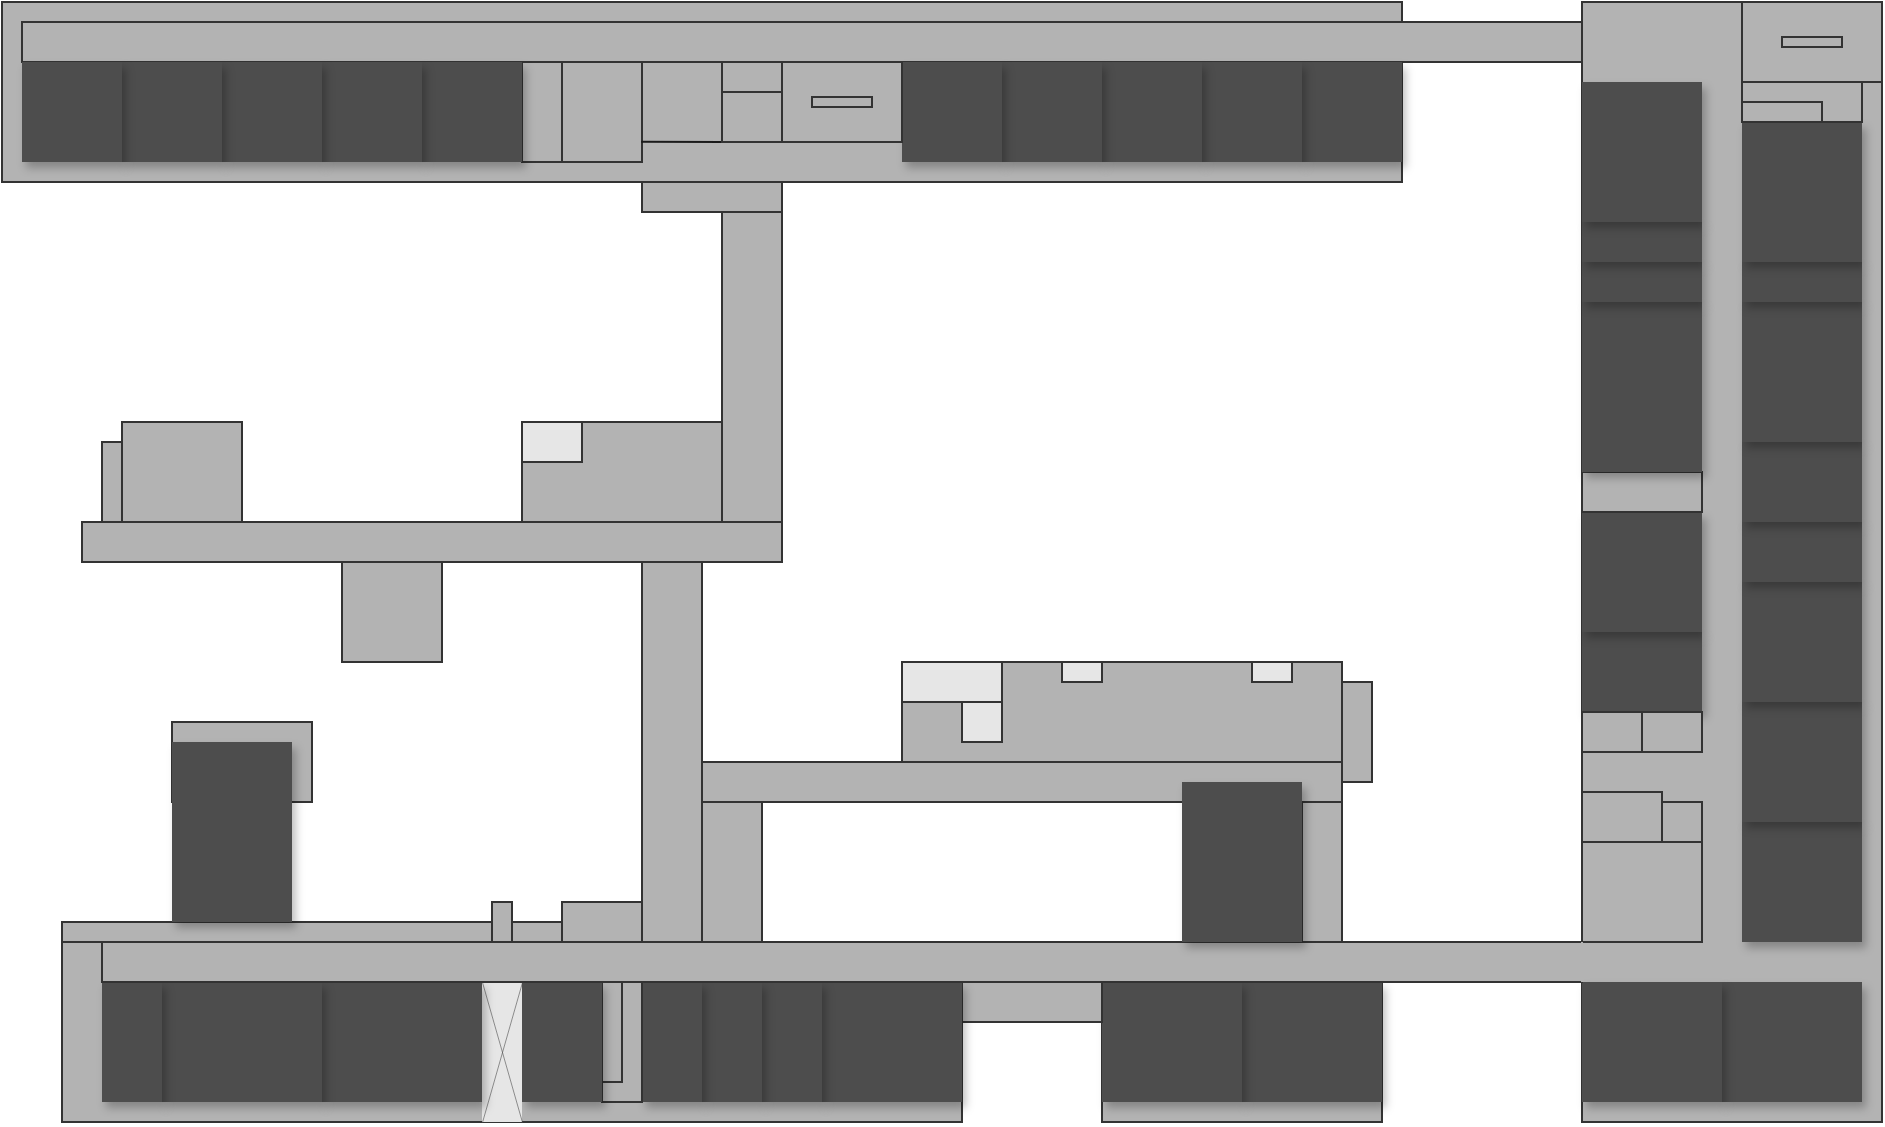 <mxfile>
    <diagram name="Page-1" id="YVVdXwciX_kCXgLM4vlG">
        <mxGraphModel dx="1496" dy="450" grid="1" gridSize="10" guides="1" tooltips="1" connect="1" arrows="1" fold="1" page="1" pageScale="1" pageWidth="850" pageHeight="1100" background="#ffffff" math="0" shadow="0">
            <root>
                <mxCell id="0"/>
                <mxCell id="1" parent="0"/>
                <mxCell id="3TpX2DsgrMbCzZT64vuU-1" value="" style="rounded=0;whiteSpace=wrap;html=1;strokeColor=#333333;fillColor=#B3B3B3;" parent="1" vertex="1">
                    <mxGeometry x="360" y="410" width="150" height="560" as="geometry"/>
                </mxCell>
                <mxCell id="3TpX2DsgrMbCzZT64vuU-2" value="" style="rounded=0;whiteSpace=wrap;html=1;fillColor=#4D4D4D;strokeColor=none;shadow=1;" parent="1" vertex="1">
                    <mxGeometry x="430" y="900" width="70" height="60" as="geometry"/>
                </mxCell>
                <mxCell id="3TpX2DsgrMbCzZT64vuU-3" value="" style="rounded=0;whiteSpace=wrap;html=1;fillColor=#4D4D4D;strokeColor=none;shadow=1;" parent="1" vertex="1">
                    <mxGeometry x="360" y="900" width="70" height="60" as="geometry"/>
                </mxCell>
                <mxCell id="3TpX2DsgrMbCzZT64vuU-4" value="" style="rounded=0;whiteSpace=wrap;html=1;fillColor=#4D4D4D;strokeColor=none;shadow=1;" parent="1" vertex="1">
                    <mxGeometry x="360" y="725" width="60" height="40" as="geometry"/>
                </mxCell>
                <mxCell id="3TpX2DsgrMbCzZT64vuU-5" value="" style="rounded=0;whiteSpace=wrap;html=1;fillColor=#4D4D4D;strokeColor=none;shadow=1;" parent="1" vertex="1">
                    <mxGeometry x="440" y="820" width="60" height="60" as="geometry"/>
                </mxCell>
                <mxCell id="3TpX2DsgrMbCzZT64vuU-7" value="" style="rounded=0;whiteSpace=wrap;html=1;strokeColor=#333333;fillColor=#B3B3B3;" parent="1" vertex="1">
                    <mxGeometry x="360" y="830" width="60" height="50" as="geometry"/>
                </mxCell>
                <mxCell id="3TpX2DsgrMbCzZT64vuU-8" value="" style="rounded=0;whiteSpace=wrap;html=1;strokeColor=#333333;fillColor=#B3B3B3;" parent="1" vertex="1">
                    <mxGeometry x="360" y="805" width="40" height="25" as="geometry"/>
                </mxCell>
                <mxCell id="3TpX2DsgrMbCzZT64vuU-9" value="" style="rounded=0;whiteSpace=wrap;html=1;strokeColor=#333333;fillColor=#B3B3B3;" parent="1" vertex="1">
                    <mxGeometry x="400" y="810" width="20" height="20" as="geometry"/>
                </mxCell>
                <mxCell id="3TpX2DsgrMbCzZT64vuU-11" value="" style="rounded=0;whiteSpace=wrap;html=1;fillColor=#4D4D4D;strokeColor=none;shadow=1;" parent="1" vertex="1">
                    <mxGeometry x="440" y="760" width="60" height="60" as="geometry"/>
                </mxCell>
                <mxCell id="3TpX2DsgrMbCzZT64vuU-12" value="" style="rounded=0;whiteSpace=wrap;html=1;strokeColor=#333333;fillColor=#B3B3B3;" parent="1" vertex="1">
                    <mxGeometry x="360" y="765" width="30" height="20" as="geometry"/>
                </mxCell>
                <mxCell id="3TpX2DsgrMbCzZT64vuU-13" value="" style="rounded=0;whiteSpace=wrap;html=1;strokeColor=#333333;fillColor=#B3B3B3;" parent="1" vertex="1">
                    <mxGeometry x="390" y="765" width="30" height="20" as="geometry"/>
                </mxCell>
                <mxCell id="3TpX2DsgrMbCzZT64vuU-14" value="" style="rounded=0;whiteSpace=wrap;html=1;fillColor=#4D4D4D;strokeColor=none;shadow=1;" parent="1" vertex="1">
                    <mxGeometry x="440" y="700" width="60" height="60" as="geometry"/>
                </mxCell>
                <mxCell id="3TpX2DsgrMbCzZT64vuU-15" value="" style="rounded=0;whiteSpace=wrap;html=1;fillColor=#4D4D4D;strokeColor=none;shadow=1;" parent="1" vertex="1">
                    <mxGeometry x="360" y="665" width="60" height="60" as="geometry"/>
                </mxCell>
                <mxCell id="3TpX2DsgrMbCzZT64vuU-17" value="" style="rounded=0;whiteSpace=wrap;html=1;fillColor=#4D4D4D;strokeColor=none;shadow=1;" parent="1" vertex="1">
                    <mxGeometry x="440" y="670" width="60" height="30" as="geometry"/>
                </mxCell>
                <mxCell id="3TpX2DsgrMbCzZT64vuU-19" value="" style="rounded=0;whiteSpace=wrap;html=1;strokeColor=#333333;fillColor=#B3B3B3;" parent="1" vertex="1">
                    <mxGeometry x="360" y="645" width="60" height="20" as="geometry"/>
                </mxCell>
                <mxCell id="3TpX2DsgrMbCzZT64vuU-20" value="" style="rounded=0;whiteSpace=wrap;html=1;fillColor=#4D4D4D;strokeColor=none;shadow=1;" parent="1" vertex="1">
                    <mxGeometry x="440" y="630" width="60" height="40" as="geometry"/>
                </mxCell>
                <mxCell id="3TpX2DsgrMbCzZT64vuU-21" value="" style="rounded=0;whiteSpace=wrap;html=1;fillColor=#4D4D4D;strokeColor=none;shadow=1;" parent="1" vertex="1">
                    <mxGeometry x="360" y="560" width="60" height="85" as="geometry"/>
                </mxCell>
                <mxCell id="3TpX2DsgrMbCzZT64vuU-23" value="" style="rounded=0;whiteSpace=wrap;html=1;fillColor=#4D4D4D;strokeColor=none;shadow=1;" parent="1" vertex="1">
                    <mxGeometry x="360" y="540" width="60" height="20" as="geometry"/>
                </mxCell>
                <mxCell id="3TpX2DsgrMbCzZT64vuU-25" value="" style="rounded=0;whiteSpace=wrap;html=1;fillColor=#4D4D4D;strokeColor=none;shadow=1;" parent="1" vertex="1">
                    <mxGeometry x="360" y="520" width="60" height="20" as="geometry"/>
                </mxCell>
                <mxCell id="3TpX2DsgrMbCzZT64vuU-26" value="" style="rounded=0;whiteSpace=wrap;html=1;fillColor=#4D4D4D;strokeColor=none;shadow=1;direction=south;" parent="1" vertex="1">
                    <mxGeometry x="440" y="560" width="60" height="70" as="geometry"/>
                </mxCell>
                <mxCell id="3TpX2DsgrMbCzZT64vuU-24" value="" style="rounded=0;whiteSpace=wrap;html=1;fillColor=#4D4D4D;strokeColor=none;shadow=1;" parent="1" vertex="1">
                    <mxGeometry x="440" y="540" width="60" height="20" as="geometry"/>
                </mxCell>
                <mxCell id="3TpX2DsgrMbCzZT64vuU-27" value="" style="rounded=0;whiteSpace=wrap;html=1;fillColor=#4D4D4D;strokeColor=none;shadow=1;" parent="1" vertex="1">
                    <mxGeometry x="440" y="470" width="60" height="70" as="geometry"/>
                </mxCell>
                <mxCell id="3TpX2DsgrMbCzZT64vuU-28" value="" style="rounded=0;whiteSpace=wrap;html=1;fillColor=#4D4D4D;strokeColor=none;shadow=1;" parent="1" vertex="1">
                    <mxGeometry x="360" y="450" width="60" height="70" as="geometry"/>
                </mxCell>
                <mxCell id="3TpX2DsgrMbCzZT64vuU-29" value="" style="rounded=0;whiteSpace=wrap;html=1;strokeColor=#333333;fillColor=#B3B3B3;" parent="1" vertex="1">
                    <mxGeometry x="440" y="450" width="60" height="20" as="geometry"/>
                </mxCell>
                <mxCell id="3TpX2DsgrMbCzZT64vuU-30" value="" style="rounded=0;whiteSpace=wrap;html=1;strokeColor=#333333;fillColor=#B3B3B3;" parent="1" vertex="1">
                    <mxGeometry x="440" y="410" width="70" height="40" as="geometry"/>
                </mxCell>
                <mxCell id="3TpX2DsgrMbCzZT64vuU-31" value="" style="rounded=0;whiteSpace=wrap;html=1;strokeColor=#333333;fillColor=#B3B3B3;glass=0;" parent="1" vertex="1">
                    <mxGeometry x="460" y="427.5" width="30" height="5" as="geometry"/>
                </mxCell>
                <mxCell id="3TpX2DsgrMbCzZT64vuU-54" value="" style="rounded=0;whiteSpace=wrap;html=1;strokeColor=#333333;fillColor=#B3B3B3;" parent="1" vertex="1">
                    <mxGeometry x="-110" y="500" width="70" height="15" as="geometry"/>
                </mxCell>
                <mxCell id="3TpX2DsgrMbCzZT64vuU-57" value="" style="rounded=0;whiteSpace=wrap;html=1;strokeColor=#333333;fillColor=#B3B3B3;" parent="1" vertex="1">
                    <mxGeometry x="-70" y="515" width="30" height="155" as="geometry"/>
                </mxCell>
                <mxCell id="3TpX2DsgrMbCzZT64vuU-59" value="" style="rounded=0;whiteSpace=wrap;html=1;strokeColor=#333333;fillColor=#B3B3B3;" parent="1" vertex="1">
                    <mxGeometry x="440" y="460" width="40" height="10" as="geometry"/>
                </mxCell>
                <mxCell id="3TpX2DsgrMbCzZT64vuU-60" value="" style="rounded=0;whiteSpace=wrap;html=1;strokeColor=#333333;fillColor=#B3B3B3;" parent="1" vertex="1">
                    <mxGeometry x="120" y="900" width="140" height="70" as="geometry"/>
                </mxCell>
                <mxCell id="3TpX2DsgrMbCzZT64vuU-61" value="" style="rounded=0;whiteSpace=wrap;html=1;fillColor=#4D4D4D;strokeColor=none;shadow=1;" parent="1" vertex="1">
                    <mxGeometry x="190" y="900" width="70" height="60" as="geometry"/>
                </mxCell>
                <mxCell id="3TpX2DsgrMbCzZT64vuU-62" value="" style="rounded=0;whiteSpace=wrap;html=1;fillColor=#4D4D4D;strokeColor=none;shadow=1;" parent="1" vertex="1">
                    <mxGeometry x="120" y="900" width="70" height="60" as="geometry"/>
                </mxCell>
                <mxCell id="3TpX2DsgrMbCzZT64vuU-63" value="" style="rounded=0;whiteSpace=wrap;html=1;strokeColor=#333333;fillColor=#B3B3B3;" parent="1" vertex="1">
                    <mxGeometry x="50" y="900" width="70" height="20" as="geometry"/>
                </mxCell>
                <mxCell id="3TpX2DsgrMbCzZT64vuU-64" value="" style="rounded=0;whiteSpace=wrap;html=1;strokeColor=#333333;fillColor=#B3B3B3;" parent="1" vertex="1">
                    <mxGeometry x="-400" y="880" width="450" height="90" as="geometry"/>
                </mxCell>
                <mxCell id="3TpX2DsgrMbCzZT64vuU-65" value="" style="rounded=0;whiteSpace=wrap;html=1;fillColor=#4D4D4D;strokeColor=none;shadow=1;" parent="1" vertex="1">
                    <mxGeometry x="-20" y="900" width="70" height="60" as="geometry"/>
                </mxCell>
                <mxCell id="3TpX2DsgrMbCzZT64vuU-66" value="" style="rounded=0;whiteSpace=wrap;html=1;fillColor=#4D4D4D;strokeColor=none;shadow=1;" parent="1" vertex="1">
                    <mxGeometry x="-50" y="900" width="30" height="60" as="geometry"/>
                </mxCell>
                <mxCell id="3TpX2DsgrMbCzZT64vuU-67" value="" style="rounded=0;whiteSpace=wrap;html=1;fillColor=#4D4D4D;strokeColor=none;shadow=1;" parent="1" vertex="1">
                    <mxGeometry x="-80" y="900" width="30" height="60" as="geometry"/>
                </mxCell>
                <mxCell id="3TpX2DsgrMbCzZT64vuU-68" value="" style="rounded=0;whiteSpace=wrap;html=1;fillColor=#4D4D4D;strokeColor=none;shadow=1;" parent="1" vertex="1">
                    <mxGeometry x="-110" y="900" width="30" height="60" as="geometry"/>
                </mxCell>
                <mxCell id="3TpX2DsgrMbCzZT64vuU-69" value="" style="rounded=0;whiteSpace=wrap;html=1;strokeColor=#333333;fillColor=#B3B3B3;" parent="1" vertex="1">
                    <mxGeometry x="-130" y="900" width="20" height="60" as="geometry"/>
                </mxCell>
                <mxCell id="3TpX2DsgrMbCzZT64vuU-70" value="" style="rounded=0;whiteSpace=wrap;html=1;strokeColor=#333333;fillColor=#B3B3B3;" parent="1" vertex="1">
                    <mxGeometry x="-130" y="900" width="10" height="50" as="geometry"/>
                </mxCell>
                <mxCell id="3TpX2DsgrMbCzZT64vuU-71" value="" style="rounded=0;whiteSpace=wrap;html=1;fillColor=#4D4D4D;strokeColor=none;shadow=1;" parent="1" vertex="1">
                    <mxGeometry x="-170" y="900" width="40" height="60" as="geometry"/>
                </mxCell>
                <mxCell id="3TpX2DsgrMbCzZT64vuU-73" value="" style="rounded=0;whiteSpace=wrap;html=1;strokeColor=none;fillColor=#E6E6E6;" parent="1" vertex="1">
                    <mxGeometry x="-190" y="900" width="20" height="70" as="geometry"/>
                </mxCell>
                <mxCell id="3TpX2DsgrMbCzZT64vuU-74" value="" style="endArrow=none;html=1;rounded=0;entryX=0;entryY=0;entryDx=0;entryDy=0;exitX=1;exitY=1;exitDx=0;exitDy=0;strokeColor=#4D4D4D;strokeWidth=0.3;" parent="1" source="3TpX2DsgrMbCzZT64vuU-73" target="3TpX2DsgrMbCzZT64vuU-73" edge="1">
                    <mxGeometry width="50" height="50" relative="1" as="geometry">
                        <mxPoint x="-190" y="970" as="sourcePoint"/>
                        <mxPoint x="-140" y="920" as="targetPoint"/>
                    </mxGeometry>
                </mxCell>
                <mxCell id="3TpX2DsgrMbCzZT64vuU-76" value="" style="endArrow=none;html=1;rounded=0;entryX=1;entryY=0;entryDx=0;entryDy=0;exitX=0;exitY=1;exitDx=0;exitDy=0;strokeColor=#4D4D4D;strokeWidth=0.3;" parent="1" source="3TpX2DsgrMbCzZT64vuU-73" target="3TpX2DsgrMbCzZT64vuU-73" edge="1">
                    <mxGeometry width="50" height="50" relative="1" as="geometry">
                        <mxPoint x="-100" y="980" as="sourcePoint"/>
                        <mxPoint x="-120" y="910" as="targetPoint"/>
                    </mxGeometry>
                </mxCell>
                <mxCell id="3TpX2DsgrMbCzZT64vuU-77" value="" style="rounded=0;whiteSpace=wrap;html=1;fillColor=#4D4D4D;strokeColor=none;shadow=1;" parent="1" vertex="1">
                    <mxGeometry x="-270" y="900" width="80" height="60" as="geometry"/>
                </mxCell>
                <mxCell id="3TpX2DsgrMbCzZT64vuU-78" value="" style="rounded=0;whiteSpace=wrap;html=1;fillColor=#4D4D4D;strokeColor=none;shadow=1;" parent="1" vertex="1">
                    <mxGeometry x="-350" y="900" width="80" height="60" as="geometry"/>
                </mxCell>
                <mxCell id="3TpX2DsgrMbCzZT64vuU-79" value="" style="rounded=0;whiteSpace=wrap;html=1;fillColor=#4D4D4D;strokeColor=none;shadow=1;" parent="1" vertex="1">
                    <mxGeometry x="-380" y="900" width="30" height="60" as="geometry"/>
                </mxCell>
                <mxCell id="3TpX2DsgrMbCzZT64vuU-58" value="" style="rounded=0;whiteSpace=wrap;html=1;strokeColor=#333333;fillColor=#B3B3B3;" parent="1" vertex="1">
                    <mxGeometry x="-380" y="880" width="740" height="20" as="geometry"/>
                </mxCell>
                <mxCell id="3TpX2DsgrMbCzZT64vuU-81" value="" style="endArrow=none;html=1;rounded=0;entryX=1;entryY=0;entryDx=0;entryDy=0;exitX=1;exitY=1;exitDx=0;exitDy=0;strokeColor=#B3B3B3;" parent="1" source="3TpX2DsgrMbCzZT64vuU-58" target="3TpX2DsgrMbCzZT64vuU-58" edge="1">
                    <mxGeometry width="50" height="50" relative="1" as="geometry">
                        <mxPoint x="290" y="960" as="sourcePoint"/>
                        <mxPoint x="340" y="910" as="targetPoint"/>
                    </mxGeometry>
                </mxCell>
                <mxCell id="3TpX2DsgrMbCzZT64vuU-82" value="" style="rounded=0;whiteSpace=wrap;html=1;strokeColor=#333333;fillColor=#B3B3B3;" parent="1" vertex="1">
                    <mxGeometry x="220" y="800" width="20" height="80" as="geometry"/>
                </mxCell>
                <mxCell id="3TpX2DsgrMbCzZT64vuU-84" value="" style="rounded=0;whiteSpace=wrap;html=1;strokeColor=#333333;fillColor=#B3B3B3;" parent="1" vertex="1">
                    <mxGeometry x="240" y="750" width="15" height="50" as="geometry"/>
                </mxCell>
                <mxCell id="3TpX2DsgrMbCzZT64vuU-85" value="" style="rounded=0;whiteSpace=wrap;html=1;strokeColor=#333333;fillColor=#B3B3B3;" parent="1" vertex="1">
                    <mxGeometry x="-110" y="690" width="30" height="190" as="geometry"/>
                </mxCell>
                <mxCell id="3TpX2DsgrMbCzZT64vuU-87" value="" style="rounded=0;whiteSpace=wrap;html=1;strokeColor=#333333;fillColor=#B3B3B3;" parent="1" vertex="1">
                    <mxGeometry x="-400" y="870" width="250" height="10" as="geometry"/>
                </mxCell>
                <mxCell id="3TpX2DsgrMbCzZT64vuU-88" value="" style="rounded=0;whiteSpace=wrap;html=1;strokeColor=#333333;fillColor=#B3B3B3;" parent="1" vertex="1">
                    <mxGeometry x="-150" y="860" width="40" height="20" as="geometry"/>
                </mxCell>
                <mxCell id="3TpX2DsgrMbCzZT64vuU-89" value="" style="rounded=0;whiteSpace=wrap;html=1;strokeColor=#333333;fillColor=#B3B3B3;" parent="1" vertex="1">
                    <mxGeometry x="-185" y="860" width="10" height="20" as="geometry"/>
                </mxCell>
                <mxCell id="3TpX2DsgrMbCzZT64vuU-91" value="" style="rounded=0;whiteSpace=wrap;html=1;strokeColor=#333333;fillColor=#B3B3B3;" parent="1" vertex="1">
                    <mxGeometry x="-345" y="770" width="70" height="40" as="geometry"/>
                </mxCell>
                <mxCell id="3TpX2DsgrMbCzZT64vuU-90" value="" style="rounded=0;whiteSpace=wrap;html=1;fillColor=#4D4D4D;strokeColor=none;shadow=1;" parent="1" vertex="1">
                    <mxGeometry x="-345" y="780" width="60" height="90" as="geometry"/>
                </mxCell>
                <mxCell id="3TpX2DsgrMbCzZT64vuU-92" value="" style="rounded=0;whiteSpace=wrap;html=1;strokeColor=#333333;fillColor=#B3B3B3;" parent="1" vertex="1">
                    <mxGeometry x="-80" y="810" width="30" height="70" as="geometry"/>
                </mxCell>
                <mxCell id="3TpX2DsgrMbCzZT64vuU-93" value="" style="rounded=0;whiteSpace=wrap;html=1;strokeColor=#333333;fillColor=#B3B3B3;" parent="1" vertex="1">
                    <mxGeometry x="-80" y="790" width="320" height="20" as="geometry"/>
                </mxCell>
                <mxCell id="3TpX2DsgrMbCzZT64vuU-83" value="" style="rounded=0;whiteSpace=wrap;html=1;fillColor=#4D4D4D;strokeColor=none;shadow=1;" parent="1" vertex="1">
                    <mxGeometry x="160" y="800" width="60" height="80" as="geometry"/>
                </mxCell>
                <mxCell id="3TpX2DsgrMbCzZT64vuU-94" value="" style="rounded=0;whiteSpace=wrap;html=1;strokeColor=#333333;fillColor=#B3B3B3;" parent="1" vertex="1">
                    <mxGeometry x="-390" y="670" width="350" height="20" as="geometry"/>
                </mxCell>
                <mxCell id="3TpX2DsgrMbCzZT64vuU-95" value="" style="rounded=0;whiteSpace=wrap;html=1;strokeColor=#333333;fillColor=#B3B3B3;" parent="1" vertex="1">
                    <mxGeometry x="20" y="740" width="220" height="50" as="geometry"/>
                </mxCell>
                <mxCell id="3TpX2DsgrMbCzZT64vuU-96" value="" style="rounded=0;whiteSpace=wrap;html=1;strokeColor=#333333;fillColor=#B3B3B3;" parent="1" vertex="1">
                    <mxGeometry x="-370" y="620" width="60" height="50" as="geometry"/>
                </mxCell>
                <mxCell id="3TpX2DsgrMbCzZT64vuU-97" value="" style="rounded=0;whiteSpace=wrap;html=1;strokeColor=#333333;fillColor=#B3B3B3;" parent="1" vertex="1">
                    <mxGeometry x="-380" y="630" width="10" height="40" as="geometry"/>
                </mxCell>
                <mxCell id="3TpX2DsgrMbCzZT64vuU-98" value="" style="rounded=0;whiteSpace=wrap;html=1;strokeColor=#333333;fillColor=#B3B3B3;" parent="1" vertex="1">
                    <mxGeometry x="-260" y="690" width="50" height="50" as="geometry"/>
                </mxCell>
                <mxCell id="3TpX2DsgrMbCzZT64vuU-99" value="" style="rounded=0;whiteSpace=wrap;html=1;strokeColor=#333333;fillColor=#B3B3B3;" parent="1" vertex="1">
                    <mxGeometry x="-170" y="620" width="100" height="50" as="geometry"/>
                </mxCell>
                <mxCell id="3TpX2DsgrMbCzZT64vuU-100" value="" style="rounded=0;whiteSpace=wrap;html=1;strokeColor=#333333;fillColor=#E6E6E6;" parent="1" vertex="1">
                    <mxGeometry x="-170" y="620" width="30" height="20" as="geometry"/>
                </mxCell>
                <mxCell id="3TpX2DsgrMbCzZT64vuU-101" value="" style="rounded=0;whiteSpace=wrap;html=1;strokeColor=#333333;fillColor=#E6E6E6;" parent="1" vertex="1">
                    <mxGeometry x="20" y="740" width="50" height="20" as="geometry"/>
                </mxCell>
                <mxCell id="3TpX2DsgrMbCzZT64vuU-104" value="" style="rounded=0;whiteSpace=wrap;html=1;strokeColor=#333333;fillColor=#E6E6E6;" parent="1" vertex="1">
                    <mxGeometry x="100" y="740" width="20" height="10" as="geometry"/>
                </mxCell>
                <mxCell id="3TpX2DsgrMbCzZT64vuU-105" value="" style="rounded=0;whiteSpace=wrap;html=1;strokeColor=#333333;fillColor=#E6E6E6;" parent="1" vertex="1">
                    <mxGeometry x="195" y="740" width="20" height="10" as="geometry"/>
                </mxCell>
                <mxCell id="3TpX2DsgrMbCzZT64vuU-106" value="" style="rounded=0;whiteSpace=wrap;html=1;strokeColor=#333333;fillColor=#E6E6E6;" parent="1" vertex="1">
                    <mxGeometry x="50" y="760" width="20" height="20" as="geometry"/>
                </mxCell>
                <mxCell id="14" value="" style="group" vertex="1" connectable="0" parent="1">
                    <mxGeometry x="-430" y="410" width="790" height="90" as="geometry"/>
                </mxCell>
                <mxCell id="3TpX2DsgrMbCzZT64vuU-35" value="" style="rounded=0;whiteSpace=wrap;html=1;strokeColor=#333333;fillColor=#B3B3B3;" parent="14" vertex="1">
                    <mxGeometry width="700" height="90" as="geometry"/>
                </mxCell>
                <mxCell id="3TpX2DsgrMbCzZT64vuU-33" value="" style="rounded=0;whiteSpace=wrap;html=1;strokeColor=#333333;fillColor=#B3B3B3;" parent="14" vertex="1">
                    <mxGeometry x="10" y="10" width="780" height="20" as="geometry"/>
                </mxCell>
                <mxCell id="3TpX2DsgrMbCzZT64vuU-36" value="" style="rounded=0;whiteSpace=wrap;html=1;fillColor=#4D4D4D;strokeColor=none;shadow=1;" parent="14" vertex="1">
                    <mxGeometry x="650" y="30" width="50" height="50" as="geometry"/>
                </mxCell>
                <mxCell id="3TpX2DsgrMbCzZT64vuU-37" value="" style="rounded=0;whiteSpace=wrap;html=1;fillColor=#4D4D4D;strokeColor=none;shadow=1;" parent="14" vertex="1">
                    <mxGeometry x="600" y="30" width="50" height="50" as="geometry"/>
                </mxCell>
                <mxCell id="3TpX2DsgrMbCzZT64vuU-38" value="" style="rounded=0;whiteSpace=wrap;html=1;fillColor=#4D4D4D;strokeColor=none;shadow=1;" parent="14" vertex="1">
                    <mxGeometry x="550" y="30" width="50" height="50" as="geometry"/>
                </mxCell>
                <mxCell id="3TpX2DsgrMbCzZT64vuU-39" value="" style="rounded=0;whiteSpace=wrap;html=1;fillColor=#4D4D4D;strokeColor=none;shadow=1;" parent="14" vertex="1">
                    <mxGeometry x="500" y="30" width="50" height="50" as="geometry"/>
                </mxCell>
                <mxCell id="3TpX2DsgrMbCzZT64vuU-40" value="" style="rounded=0;whiteSpace=wrap;html=1;fillColor=#4D4D4D;strokeColor=none;shadow=1;" parent="14" vertex="1">
                    <mxGeometry x="450" y="30" width="50" height="50" as="geometry"/>
                </mxCell>
                <mxCell id="3TpX2DsgrMbCzZT64vuU-41" value="" style="rounded=0;whiteSpace=wrap;html=1;strokeColor=#333333;fillColor=#B3B3B3;" parent="14" vertex="1">
                    <mxGeometry x="360" y="30" width="90" height="40" as="geometry"/>
                </mxCell>
                <mxCell id="3TpX2DsgrMbCzZT64vuU-43" value="" style="rounded=0;whiteSpace=wrap;html=1;strokeColor=#333333;fillColor=#B3B3B3;" parent="14" vertex="1">
                    <mxGeometry x="390" y="30" width="60" height="40" as="geometry"/>
                </mxCell>
                <mxCell id="3TpX2DsgrMbCzZT64vuU-45" value="" style="rounded=0;whiteSpace=wrap;html=1;strokeColor=#333333;fillColor=#B3B3B3;" parent="14" vertex="1">
                    <mxGeometry x="260" y="30" width="60" height="50" as="geometry"/>
                </mxCell>
                <mxCell id="3TpX2DsgrMbCzZT64vuU-46" value="" style="endArrow=none;html=1;rounded=0;exitX=0.993;exitY=0.798;exitDx=0;exitDy=0;exitPerimeter=0;strokeColor=#1A1A1A;" parent="14" source="3TpX2DsgrMbCzZT64vuU-45" edge="1">
                    <mxGeometry width="50" height="50" relative="1" as="geometry">
                        <mxPoint x="310" y="120" as="sourcePoint"/>
                        <mxPoint x="360" y="70" as="targetPoint"/>
                    </mxGeometry>
                </mxCell>
                <mxCell id="3TpX2DsgrMbCzZT64vuU-47" value="" style="rounded=0;whiteSpace=wrap;html=1;strokeColor=#333333;fillColor=#B3B3B3;" parent="14" vertex="1">
                    <mxGeometry x="260" y="30" width="20" height="50" as="geometry"/>
                </mxCell>
                <mxCell id="3TpX2DsgrMbCzZT64vuU-48" value="" style="rounded=0;whiteSpace=wrap;html=1;fillColor=#4D4D4D;strokeColor=none;shadow=1;" parent="14" vertex="1">
                    <mxGeometry x="210" y="30" width="50" height="50" as="geometry"/>
                </mxCell>
                <mxCell id="3TpX2DsgrMbCzZT64vuU-49" value="" style="rounded=0;whiteSpace=wrap;html=1;fillColor=#4D4D4D;strokeColor=none;shadow=1;" parent="14" vertex="1">
                    <mxGeometry x="160" y="30" width="50" height="50" as="geometry"/>
                </mxCell>
                <mxCell id="3TpX2DsgrMbCzZT64vuU-50" value="" style="rounded=0;whiteSpace=wrap;html=1;fillColor=#4D4D4D;strokeColor=none;shadow=1;" parent="14" vertex="1">
                    <mxGeometry x="110" y="30" width="50" height="50" as="geometry"/>
                </mxCell>
                <mxCell id="3TpX2DsgrMbCzZT64vuU-51" value="" style="rounded=0;whiteSpace=wrap;html=1;fillColor=#4D4D4D;strokeColor=none;shadow=1;" parent="14" vertex="1">
                    <mxGeometry x="60" y="30" width="50" height="50" as="geometry"/>
                </mxCell>
                <mxCell id="3TpX2DsgrMbCzZT64vuU-52" value="" style="rounded=0;whiteSpace=wrap;html=1;fillColor=#4D4D4D;strokeColor=none;shadow=1;" parent="14" vertex="1">
                    <mxGeometry x="10" y="30" width="50" height="50" as="geometry"/>
                </mxCell>
                <mxCell id="3TpX2DsgrMbCzZT64vuU-55" value="" style="rounded=0;whiteSpace=wrap;html=1;strokeColor=#333333;fillColor=#B3B3B3;" parent="14" vertex="1">
                    <mxGeometry x="360" y="45" width="30" height="25" as="geometry"/>
                </mxCell>
                <mxCell id="10" value="" style="rounded=0;whiteSpace=wrap;html=1;strokeColor=#333333;fillColor=#B3B3B3;glass=0;" vertex="1" parent="14">
                    <mxGeometry x="405" y="47.5" width="30" height="5" as="geometry"/>
                </mxCell>
            </root>
        </mxGraphModel>
    </diagram>
</mxfile>